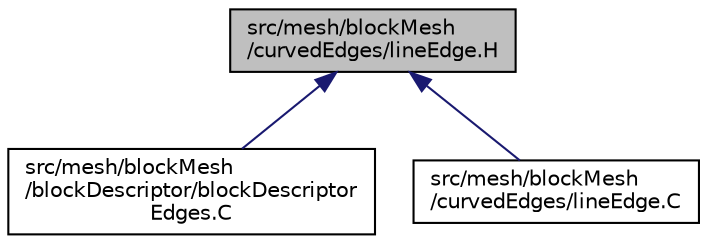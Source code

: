 digraph "src/mesh/blockMesh/curvedEdges/lineEdge.H"
{
  bgcolor="transparent";
  edge [fontname="Helvetica",fontsize="10",labelfontname="Helvetica",labelfontsize="10"];
  node [fontname="Helvetica",fontsize="10",shape=record];
  Node151 [label="src/mesh/blockMesh\l/curvedEdges/lineEdge.H",height=0.2,width=0.4,color="black", fillcolor="grey75", style="filled", fontcolor="black"];
  Node151 -> Node152 [dir="back",color="midnightblue",fontsize="10",style="solid",fontname="Helvetica"];
  Node152 [label="src/mesh/blockMesh\l/blockDescriptor/blockDescriptor\lEdges.C",height=0.2,width=0.4,color="black",URL="$a07538.html"];
  Node151 -> Node153 [dir="back",color="midnightblue",fontsize="10",style="solid",fontname="Helvetica"];
  Node153 [label="src/mesh/blockMesh\l/curvedEdges/lineEdge.C",height=0.2,width=0.4,color="black",URL="$a07604.html"];
}
